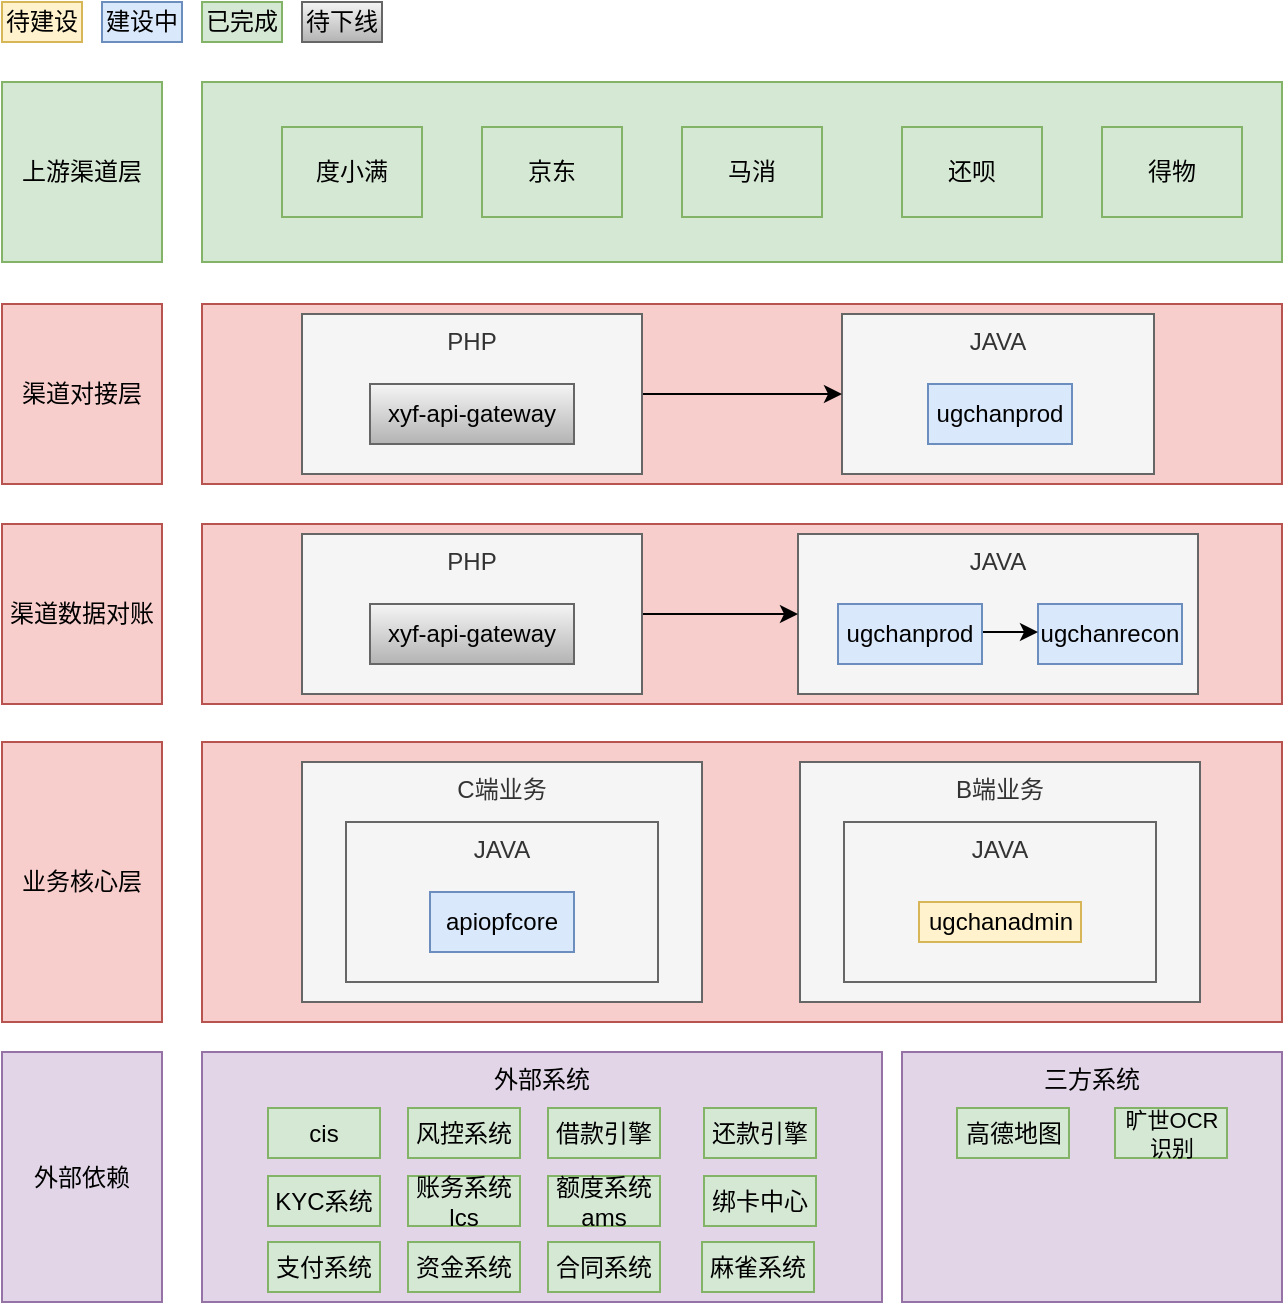 <mxfile version="26.0.10">
  <diagram id="prtHgNgQTEPvFCAcTncT" name="Page-1">
    <mxGraphModel dx="983" dy="607" grid="1" gridSize="10" guides="1" tooltips="1" connect="1" arrows="1" fold="1" page="1" pageScale="1" pageWidth="827" pageHeight="1169" math="0" shadow="0">
      <root>
        <mxCell id="0" />
        <mxCell id="1" parent="0" />
        <mxCell id="XHcRj8FyIUyCIuukIsDU-2" value="上游渠道层" style="rounded=0;whiteSpace=wrap;html=1;labelBackgroundColor=none;fillColor=#d5e8d4;strokeColor=#82b366;" parent="1" vertex="1">
          <mxGeometry x="70" y="100" width="80" height="90" as="geometry" />
        </mxCell>
        <mxCell id="XHcRj8FyIUyCIuukIsDU-3" value="" style="rounded=0;whiteSpace=wrap;html=1;labelBackgroundColor=none;fillColor=#d5e8d4;strokeColor=#82b366;" parent="1" vertex="1">
          <mxGeometry x="170" y="100" width="540" height="90" as="geometry" />
        </mxCell>
        <mxCell id="XHcRj8FyIUyCIuukIsDU-4" value="度小满" style="rounded=0;whiteSpace=wrap;html=1;labelBackgroundColor=none;fillColor=#d5e8d4;strokeColor=#82b366;" parent="1" vertex="1">
          <mxGeometry x="210" y="122.5" width="70" height="45" as="geometry" />
        </mxCell>
        <mxCell id="XHcRj8FyIUyCIuukIsDU-5" value="京东" style="rounded=0;whiteSpace=wrap;html=1;labelBackgroundColor=none;fillColor=#d5e8d4;strokeColor=#82b366;" parent="1" vertex="1">
          <mxGeometry x="310" y="122.5" width="70" height="45" as="geometry" />
        </mxCell>
        <mxCell id="XHcRj8FyIUyCIuukIsDU-6" value="马消" style="rounded=0;whiteSpace=wrap;html=1;labelBackgroundColor=none;fillColor=#d5e8d4;strokeColor=#82b366;" parent="1" vertex="1">
          <mxGeometry x="410" y="122.5" width="70" height="45" as="geometry" />
        </mxCell>
        <mxCell id="XHcRj8FyIUyCIuukIsDU-7" value="还呗" style="rounded=0;whiteSpace=wrap;html=1;labelBackgroundColor=none;fillColor=#d5e8d4;strokeColor=#82b366;" parent="1" vertex="1">
          <mxGeometry x="520" y="122.5" width="70" height="45" as="geometry" />
        </mxCell>
        <mxCell id="XHcRj8FyIUyCIuukIsDU-8" value="得物" style="rounded=0;whiteSpace=wrap;html=1;labelBackgroundColor=none;fillColor=#d5e8d4;strokeColor=#82b366;" parent="1" vertex="1">
          <mxGeometry x="620" y="122.5" width="70" height="45" as="geometry" />
        </mxCell>
        <mxCell id="XHcRj8FyIUyCIuukIsDU-9" value="渠道对接层" style="rounded=0;whiteSpace=wrap;html=1;labelBackgroundColor=none;fillColor=#f8cecc;strokeColor=#b85450;" parent="1" vertex="1">
          <mxGeometry x="70" y="211" width="80" height="90" as="geometry" />
        </mxCell>
        <mxCell id="XHcRj8FyIUyCIuukIsDU-10" value="" style="rounded=0;whiteSpace=wrap;html=1;labelBackgroundColor=none;fillColor=#f8cecc;strokeColor=#b85450;" parent="1" vertex="1">
          <mxGeometry x="170" y="211" width="540" height="90" as="geometry" />
        </mxCell>
        <mxCell id="XHcRj8FyIUyCIuukIsDU-11" value="JAVA" style="rounded=0;whiteSpace=wrap;html=1;verticalAlign=top;labelBackgroundColor=none;fillColor=#f5f5f5;fontColor=#333333;strokeColor=#666666;" parent="1" vertex="1">
          <mxGeometry x="490" y="216" width="156" height="80" as="geometry" />
        </mxCell>
        <mxCell id="XHcRj8FyIUyCIuukIsDU-12" value="ugchanprod" style="text;html=1;align=center;verticalAlign=middle;whiteSpace=wrap;rounded=0;labelBackgroundColor=none;fillColor=#dae8fc;strokeColor=#6c8ebf;" parent="1" vertex="1">
          <mxGeometry x="533" y="251" width="72" height="30" as="geometry" />
        </mxCell>
        <mxCell id="XHcRj8FyIUyCIuukIsDU-21" style="edgeStyle=orthogonalEdgeStyle;rounded=0;orthogonalLoop=1;jettySize=auto;html=1;" parent="1" source="XHcRj8FyIUyCIuukIsDU-13" target="XHcRj8FyIUyCIuukIsDU-11" edge="1">
          <mxGeometry relative="1" as="geometry" />
        </mxCell>
        <mxCell id="XHcRj8FyIUyCIuukIsDU-13" value="PHP" style="rounded=0;whiteSpace=wrap;html=1;verticalAlign=top;labelBackgroundColor=none;fillColor=#f5f5f5;fontColor=#333333;strokeColor=#666666;" parent="1" vertex="1">
          <mxGeometry x="220" y="216" width="170" height="80" as="geometry" />
        </mxCell>
        <mxCell id="XHcRj8FyIUyCIuukIsDU-14" value="xyf-api-gateway" style="text;html=1;align=center;verticalAlign=middle;whiteSpace=wrap;rounded=0;labelBackgroundColor=none;fillColor=#f5f5f5;gradientColor=#b3b3b3;strokeColor=#666666;" parent="1" vertex="1">
          <mxGeometry x="254" y="251" width="102" height="30" as="geometry" />
        </mxCell>
        <mxCell id="XHcRj8FyIUyCIuukIsDU-15" value="待建设" style="rounded=0;whiteSpace=wrap;html=1;fillColor=#fff2cc;strokeColor=#d6b656;" parent="1" vertex="1">
          <mxGeometry x="70" y="60" width="40" height="20" as="geometry" />
        </mxCell>
        <mxCell id="XHcRj8FyIUyCIuukIsDU-16" value="建设中" style="rounded=0;whiteSpace=wrap;html=1;fillColor=#dae8fc;strokeColor=#6c8ebf;" parent="1" vertex="1">
          <mxGeometry x="120" y="60" width="40" height="20" as="geometry" />
        </mxCell>
        <mxCell id="XHcRj8FyIUyCIuukIsDU-17" value="已完成" style="rounded=0;whiteSpace=wrap;html=1;fillColor=#d5e8d4;strokeColor=#82b366;" parent="1" vertex="1">
          <mxGeometry x="170" y="60" width="40" height="20" as="geometry" />
        </mxCell>
        <mxCell id="XHcRj8FyIUyCIuukIsDU-18" value="待下线" style="rounded=0;whiteSpace=wrap;html=1;fillColor=#f5f5f5;strokeColor=#666666;gradientColor=#b3b3b3;" parent="1" vertex="1">
          <mxGeometry x="220" y="60" width="40" height="20" as="geometry" />
        </mxCell>
        <mxCell id="v9PM_FaOoYrTA3S6MkpD-1" value="渠道数据对账" style="rounded=0;whiteSpace=wrap;html=1;labelBackgroundColor=none;fillColor=#f8cecc;strokeColor=#b85450;" vertex="1" parent="1">
          <mxGeometry x="70" y="321" width="80" height="90" as="geometry" />
        </mxCell>
        <mxCell id="v9PM_FaOoYrTA3S6MkpD-2" value="" style="rounded=0;whiteSpace=wrap;html=1;labelBackgroundColor=none;fillColor=#f8cecc;strokeColor=#b85450;" vertex="1" parent="1">
          <mxGeometry x="170" y="321" width="540" height="90" as="geometry" />
        </mxCell>
        <mxCell id="v9PM_FaOoYrTA3S6MkpD-3" value="JAVA" style="rounded=0;whiteSpace=wrap;html=1;verticalAlign=top;labelBackgroundColor=none;fillColor=#f5f5f5;fontColor=#333333;strokeColor=#666666;" vertex="1" parent="1">
          <mxGeometry x="468" y="326" width="200" height="80" as="geometry" />
        </mxCell>
        <mxCell id="v9PM_FaOoYrTA3S6MkpD-4" value="ugchanrecon" style="text;html=1;align=center;verticalAlign=middle;whiteSpace=wrap;rounded=0;labelBackgroundColor=none;fillColor=#dae8fc;strokeColor=#6c8ebf;" vertex="1" parent="1">
          <mxGeometry x="588" y="361" width="72" height="30" as="geometry" />
        </mxCell>
        <mxCell id="v9PM_FaOoYrTA3S6MkpD-5" style="edgeStyle=orthogonalEdgeStyle;rounded=0;orthogonalLoop=1;jettySize=auto;html=1;" edge="1" parent="1" source="v9PM_FaOoYrTA3S6MkpD-6" target="v9PM_FaOoYrTA3S6MkpD-3">
          <mxGeometry relative="1" as="geometry" />
        </mxCell>
        <mxCell id="v9PM_FaOoYrTA3S6MkpD-6" value="PHP" style="rounded=0;whiteSpace=wrap;html=1;verticalAlign=top;labelBackgroundColor=none;fillColor=#f5f5f5;fontColor=#333333;strokeColor=#666666;" vertex="1" parent="1">
          <mxGeometry x="220" y="326" width="170" height="80" as="geometry" />
        </mxCell>
        <mxCell id="v9PM_FaOoYrTA3S6MkpD-7" value="xyf-api-gateway" style="text;html=1;align=center;verticalAlign=middle;whiteSpace=wrap;rounded=0;labelBackgroundColor=none;fillColor=#f5f5f5;gradientColor=#b3b3b3;strokeColor=#666666;" vertex="1" parent="1">
          <mxGeometry x="254" y="361" width="102" height="30" as="geometry" />
        </mxCell>
        <mxCell id="v9PM_FaOoYrTA3S6MkpD-10" style="edgeStyle=orthogonalEdgeStyle;rounded=0;orthogonalLoop=1;jettySize=auto;html=1;entryX=0;entryY=0.5;entryDx=0;entryDy=0;" edge="1" parent="1">
          <mxGeometry relative="1" as="geometry">
            <mxPoint x="560.0" y="375" as="sourcePoint" />
            <mxPoint x="588" y="375" as="targetPoint" />
          </mxGeometry>
        </mxCell>
        <mxCell id="v9PM_FaOoYrTA3S6MkpD-8" value="ugchanprod" style="text;html=1;align=center;verticalAlign=middle;whiteSpace=wrap;rounded=0;labelBackgroundColor=none;fillColor=#dae8fc;strokeColor=#6c8ebf;" vertex="1" parent="1">
          <mxGeometry x="488" y="361" width="72" height="30" as="geometry" />
        </mxCell>
        <mxCell id="v9PM_FaOoYrTA3S6MkpD-11" value="业务核心层" style="rounded=0;whiteSpace=wrap;html=1;labelBackgroundColor=none;fillColor=#f8cecc;strokeColor=#b85450;" vertex="1" parent="1">
          <mxGeometry x="70" y="430" width="80" height="140" as="geometry" />
        </mxCell>
        <mxCell id="v9PM_FaOoYrTA3S6MkpD-12" value="" style="rounded=0;whiteSpace=wrap;html=1;labelBackgroundColor=none;fillColor=#f8cecc;strokeColor=#b85450;" vertex="1" parent="1">
          <mxGeometry x="170" y="430" width="540" height="140" as="geometry" />
        </mxCell>
        <mxCell id="v9PM_FaOoYrTA3S6MkpD-13" value="C端业务" style="rounded=0;whiteSpace=wrap;html=1;verticalAlign=top;labelBackgroundColor=none;fillColor=#f5f5f5;fontColor=#333333;strokeColor=#666666;" vertex="1" parent="1">
          <mxGeometry x="220" y="440" width="200" height="120" as="geometry" />
        </mxCell>
        <mxCell id="v9PM_FaOoYrTA3S6MkpD-14" value="外部依赖" style="rounded=0;whiteSpace=wrap;html=1;labelBackgroundColor=none;fillColor=#e1d5e7;strokeColor=#9673a6;" vertex="1" parent="1">
          <mxGeometry x="70" y="585" width="80" height="125" as="geometry" />
        </mxCell>
        <mxCell id="v9PM_FaOoYrTA3S6MkpD-15" value="B端业务" style="rounded=0;whiteSpace=wrap;html=1;verticalAlign=top;labelBackgroundColor=none;fillColor=#f5f5f5;fontColor=#333333;strokeColor=#666666;" vertex="1" parent="1">
          <mxGeometry x="469" y="440" width="200" height="120" as="geometry" />
        </mxCell>
        <mxCell id="v9PM_FaOoYrTA3S6MkpD-16" value="JAVA" style="rounded=0;whiteSpace=wrap;html=1;verticalAlign=top;labelBackgroundColor=none;fillColor=#f5f5f5;fontColor=#333333;strokeColor=#666666;" vertex="1" parent="1">
          <mxGeometry x="491" y="470" width="156" height="80" as="geometry" />
        </mxCell>
        <mxCell id="v9PM_FaOoYrTA3S6MkpD-18" value="ugchanadmin" style="rounded=0;whiteSpace=wrap;html=1;fillColor=#fff2cc;strokeColor=#d6b656;" vertex="1" parent="1">
          <mxGeometry x="528.5" y="510" width="81" height="20" as="geometry" />
        </mxCell>
        <mxCell id="v9PM_FaOoYrTA3S6MkpD-19" value="JAVA" style="rounded=0;whiteSpace=wrap;html=1;verticalAlign=top;labelBackgroundColor=none;fillColor=#f5f5f5;fontColor=#333333;strokeColor=#666666;" vertex="1" parent="1">
          <mxGeometry x="242" y="470" width="156" height="80" as="geometry" />
        </mxCell>
        <mxCell id="v9PM_FaOoYrTA3S6MkpD-20" value="apiopfcore" style="text;html=1;align=center;verticalAlign=middle;whiteSpace=wrap;rounded=0;labelBackgroundColor=none;fillColor=#dae8fc;strokeColor=#6c8ebf;" vertex="1" parent="1">
          <mxGeometry x="284" y="505" width="72" height="30" as="geometry" />
        </mxCell>
        <mxCell id="v9PM_FaOoYrTA3S6MkpD-21" value="外部系统" style="rounded=0;whiteSpace=wrap;html=1;labelBackgroundColor=none;fillColor=#e1d5e7;strokeColor=#9673a6;verticalAlign=top;" vertex="1" parent="1">
          <mxGeometry x="170" y="585" width="340" height="125" as="geometry" />
        </mxCell>
        <mxCell id="v9PM_FaOoYrTA3S6MkpD-22" value="cis" style="rounded=0;whiteSpace=wrap;html=1;labelBackgroundColor=none;fillColor=#d5e8d4;strokeColor=#82b366;" vertex="1" parent="1">
          <mxGeometry x="203" y="613" width="56" height="25" as="geometry" />
        </mxCell>
        <mxCell id="v9PM_FaOoYrTA3S6MkpD-23" value="风控系统" style="rounded=0;whiteSpace=wrap;html=1;labelBackgroundColor=none;fillColor=#d5e8d4;strokeColor=#82b366;" vertex="1" parent="1">
          <mxGeometry x="273" y="613" width="56" height="25" as="geometry" />
        </mxCell>
        <mxCell id="v9PM_FaOoYrTA3S6MkpD-24" value="三方系统" style="rounded=0;whiteSpace=wrap;html=1;labelBackgroundColor=none;fillColor=#e1d5e7;strokeColor=#9673a6;verticalAlign=top;" vertex="1" parent="1">
          <mxGeometry x="520" y="585" width="190" height="125" as="geometry" />
        </mxCell>
        <mxCell id="v9PM_FaOoYrTA3S6MkpD-25" value="借款引擎" style="rounded=0;whiteSpace=wrap;html=1;labelBackgroundColor=none;fillColor=#d5e8d4;strokeColor=#82b366;" vertex="1" parent="1">
          <mxGeometry x="343" y="613" width="56" height="25" as="geometry" />
        </mxCell>
        <mxCell id="v9PM_FaOoYrTA3S6MkpD-26" value="KYC系统" style="rounded=0;whiteSpace=wrap;html=1;labelBackgroundColor=none;fillColor=#d5e8d4;strokeColor=#82b366;" vertex="1" parent="1">
          <mxGeometry x="203" y="647" width="56" height="25" as="geometry" />
        </mxCell>
        <mxCell id="v9PM_FaOoYrTA3S6MkpD-27" value="还款引擎" style="rounded=0;whiteSpace=wrap;html=1;labelBackgroundColor=none;fillColor=#d5e8d4;strokeColor=#82b366;" vertex="1" parent="1">
          <mxGeometry x="421" y="613" width="56" height="25" as="geometry" />
        </mxCell>
        <mxCell id="v9PM_FaOoYrTA3S6MkpD-28" value="账务系统lcs" style="rounded=0;whiteSpace=wrap;html=1;labelBackgroundColor=none;fillColor=#d5e8d4;strokeColor=#82b366;" vertex="1" parent="1">
          <mxGeometry x="273" y="647" width="56" height="25" as="geometry" />
        </mxCell>
        <mxCell id="v9PM_FaOoYrTA3S6MkpD-29" value="额度系统ams" style="rounded=0;whiteSpace=wrap;html=1;labelBackgroundColor=none;fillColor=#d5e8d4;strokeColor=#82b366;" vertex="1" parent="1">
          <mxGeometry x="343" y="647" width="56" height="25" as="geometry" />
        </mxCell>
        <mxCell id="v9PM_FaOoYrTA3S6MkpD-30" value="绑卡中心" style="rounded=0;whiteSpace=wrap;html=1;labelBackgroundColor=none;fillColor=#d5e8d4;strokeColor=#82b366;" vertex="1" parent="1">
          <mxGeometry x="421" y="647" width="56" height="25" as="geometry" />
        </mxCell>
        <mxCell id="v9PM_FaOoYrTA3S6MkpD-31" value="支付系统" style="rounded=0;whiteSpace=wrap;html=1;labelBackgroundColor=none;fillColor=#d5e8d4;strokeColor=#82b366;" vertex="1" parent="1">
          <mxGeometry x="203" y="680" width="56" height="25" as="geometry" />
        </mxCell>
        <mxCell id="v9PM_FaOoYrTA3S6MkpD-32" value="资金系统" style="rounded=0;whiteSpace=wrap;html=1;labelBackgroundColor=none;fillColor=#d5e8d4;strokeColor=#82b366;" vertex="1" parent="1">
          <mxGeometry x="273" y="680" width="56" height="25" as="geometry" />
        </mxCell>
        <mxCell id="v9PM_FaOoYrTA3S6MkpD-33" value="合同系统" style="rounded=0;whiteSpace=wrap;html=1;labelBackgroundColor=none;fillColor=#d5e8d4;strokeColor=#82b366;" vertex="1" parent="1">
          <mxGeometry x="343" y="680" width="56" height="25" as="geometry" />
        </mxCell>
        <mxCell id="v9PM_FaOoYrTA3S6MkpD-34" value="麻雀系统" style="rounded=0;whiteSpace=wrap;html=1;labelBackgroundColor=none;fillColor=#d5e8d4;strokeColor=#82b366;" vertex="1" parent="1">
          <mxGeometry x="420" y="680" width="56" height="25" as="geometry" />
        </mxCell>
        <mxCell id="v9PM_FaOoYrTA3S6MkpD-35" value="高德地图" style="rounded=0;whiteSpace=wrap;html=1;labelBackgroundColor=none;fillColor=#d5e8d4;strokeColor=#82b366;" vertex="1" parent="1">
          <mxGeometry x="547.5" y="613" width="56" height="25" as="geometry" />
        </mxCell>
        <mxCell id="v9PM_FaOoYrTA3S6MkpD-36" value="旷世OCR识别" style="rounded=0;whiteSpace=wrap;html=1;labelBackgroundColor=none;fillColor=#d5e8d4;strokeColor=#82b366;fontSize=11;" vertex="1" parent="1">
          <mxGeometry x="626.5" y="613" width="56" height="25" as="geometry" />
        </mxCell>
      </root>
    </mxGraphModel>
  </diagram>
</mxfile>
